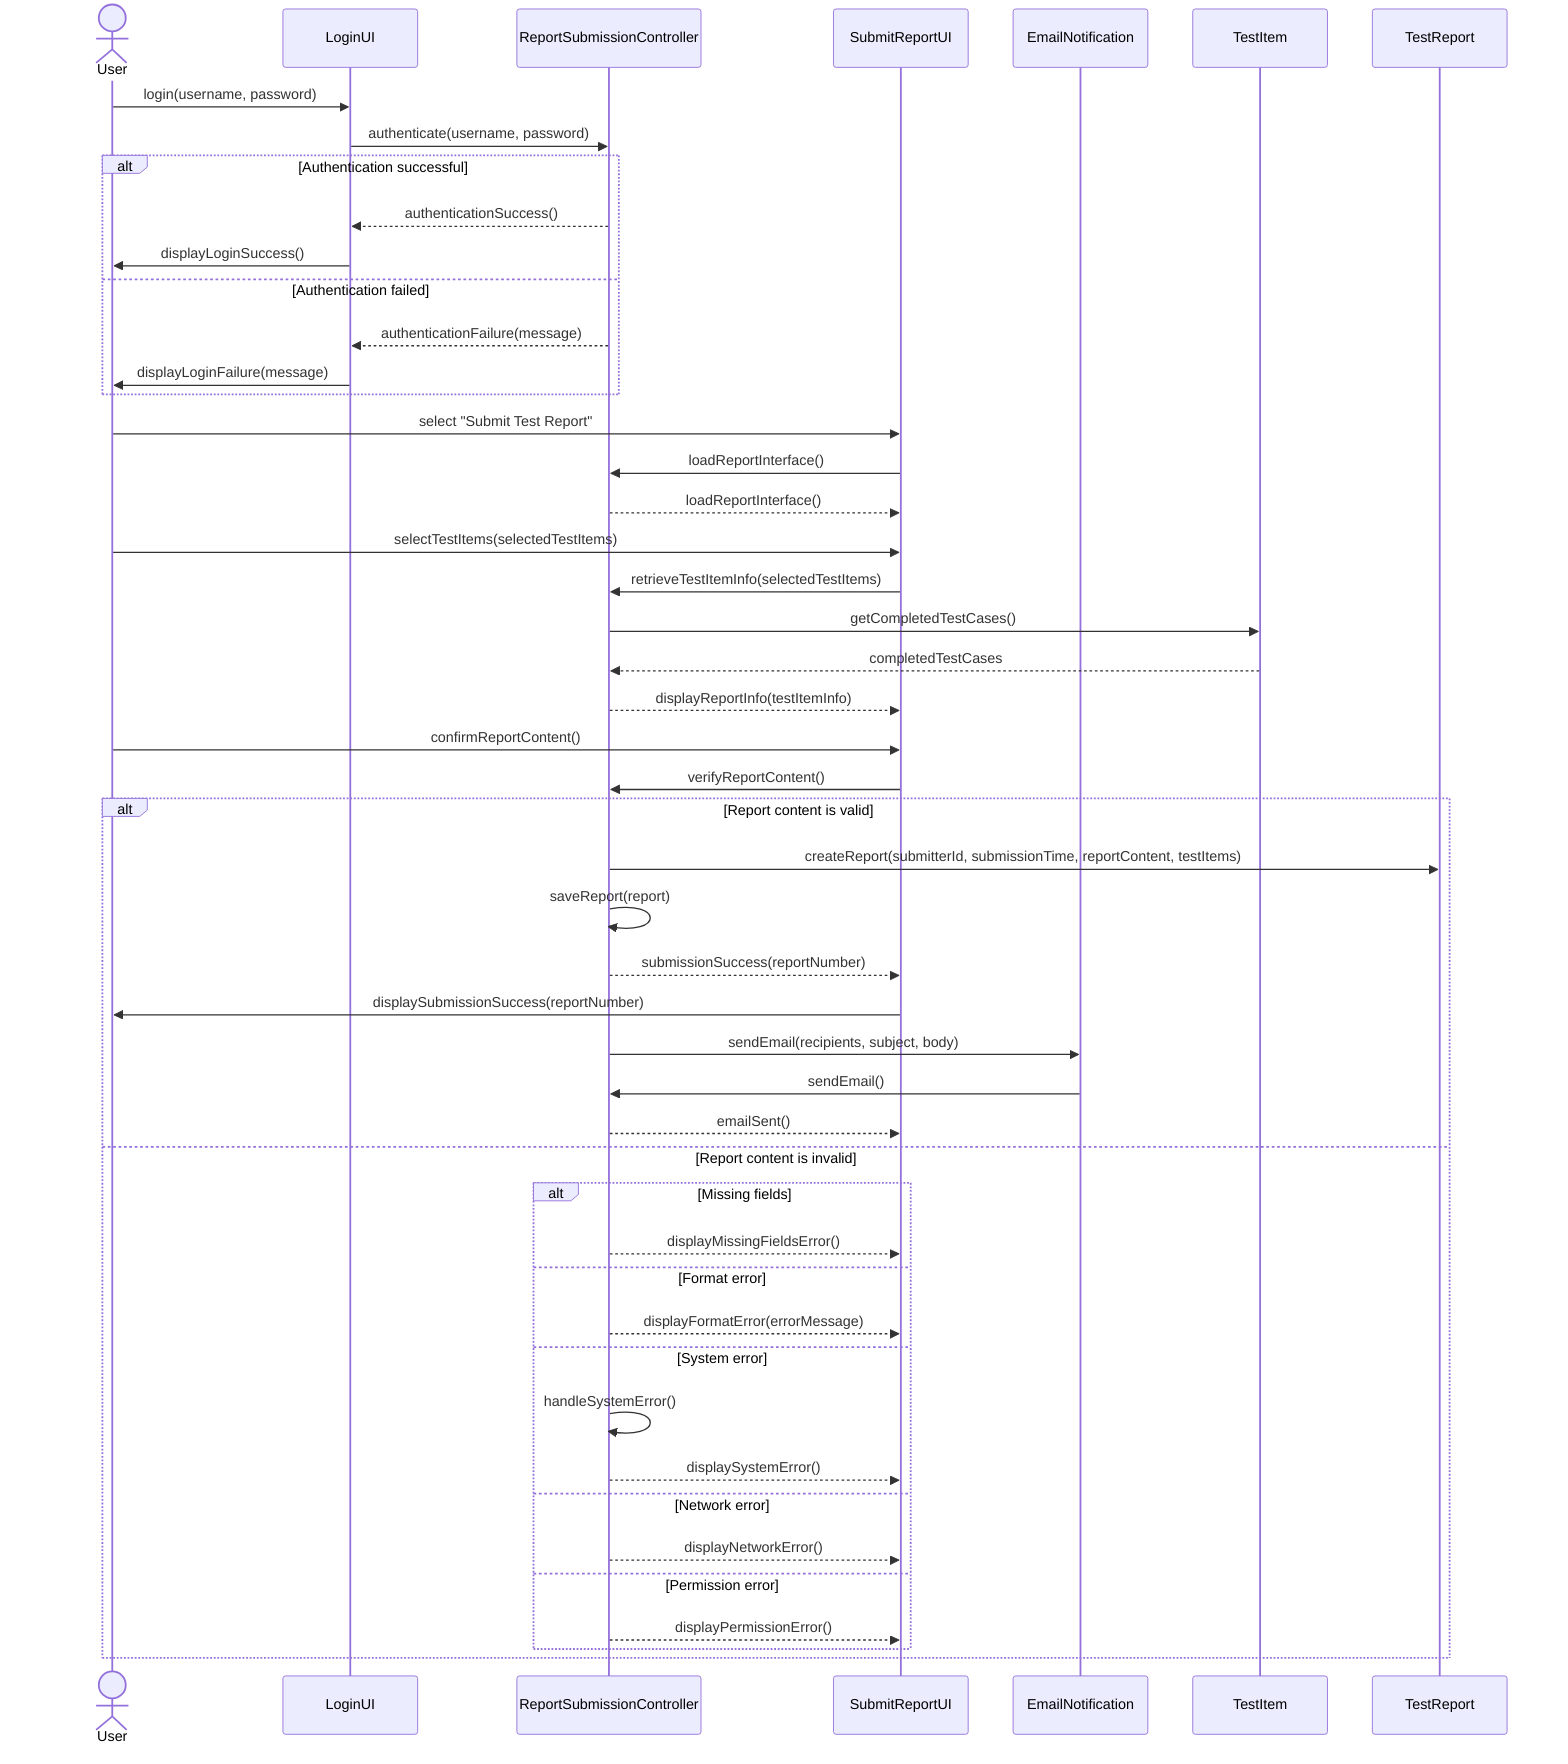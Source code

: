 sequenceDiagram
    actor User
    participant LoginUI
    participant ReportSubmissionController
    participant SubmitReportUI
    participant EmailNotification

    User->>LoginUI: login(username, password)
    LoginUI->>ReportSubmissionController: authenticate(username, password)
    alt Authentication successful
        ReportSubmissionController-->>LoginUI: authenticationSuccess()
        LoginUI->>User: displayLoginSuccess()
    else Authentication failed
        ReportSubmissionController-->>LoginUI: authenticationFailure(message)
        LoginUI->>User: displayLoginFailure(message)
    end

    User->>SubmitReportUI: select "Submit Test Report"
    SubmitReportUI->>ReportSubmissionController: loadReportInterface()
    ReportSubmissionController-->>SubmitReportUI: loadReportInterface()

    User->>SubmitReportUI: selectTestItems(selectedTestItems)
    SubmitReportUI->>ReportSubmissionController: retrieveTestItemInfo(selectedTestItems)
    ReportSubmissionController->>TestItem: getCompletedTestCases()
    TestItem-->>ReportSubmissionController: completedTestCases
    ReportSubmissionController-->>SubmitReportUI: displayReportInfo(testItemInfo)

    User->>SubmitReportUI: confirmReportContent()
    SubmitReportUI->>ReportSubmissionController: verifyReportContent()
    alt Report content is valid
        ReportSubmissionController->>TestReport: createReport(submitterId, submissionTime, reportContent, testItems)
        ReportSubmissionController->>ReportSubmissionController: saveReport(report)
        ReportSubmissionController-->>SubmitReportUI: submissionSuccess(reportNumber)
        SubmitReportUI->>User: displaySubmissionSuccess(reportNumber)
        ReportSubmissionController->>EmailNotification: sendEmail(recipients, subject, body)
        EmailNotification->>ReportSubmissionController: sendEmail()
        ReportSubmissionController-->>SubmitReportUI: emailSent()
    else Report content is invalid
        alt Missing fields
            ReportSubmissionController-->>SubmitReportUI: displayMissingFieldsError()
        else Format error
            ReportSubmissionController-->>SubmitReportUI: displayFormatError(errorMessage)
        else System error
            ReportSubmissionController->>ReportSubmissionController: handleSystemError()
            ReportSubmissionController-->>SubmitReportUI: displaySystemError()
        else Network error
            ReportSubmissionController-->>SubmitReportUI: displayNetworkError()
        else Permission error
            ReportSubmissionController-->>SubmitReportUI: displayPermissionError()
        end
    end